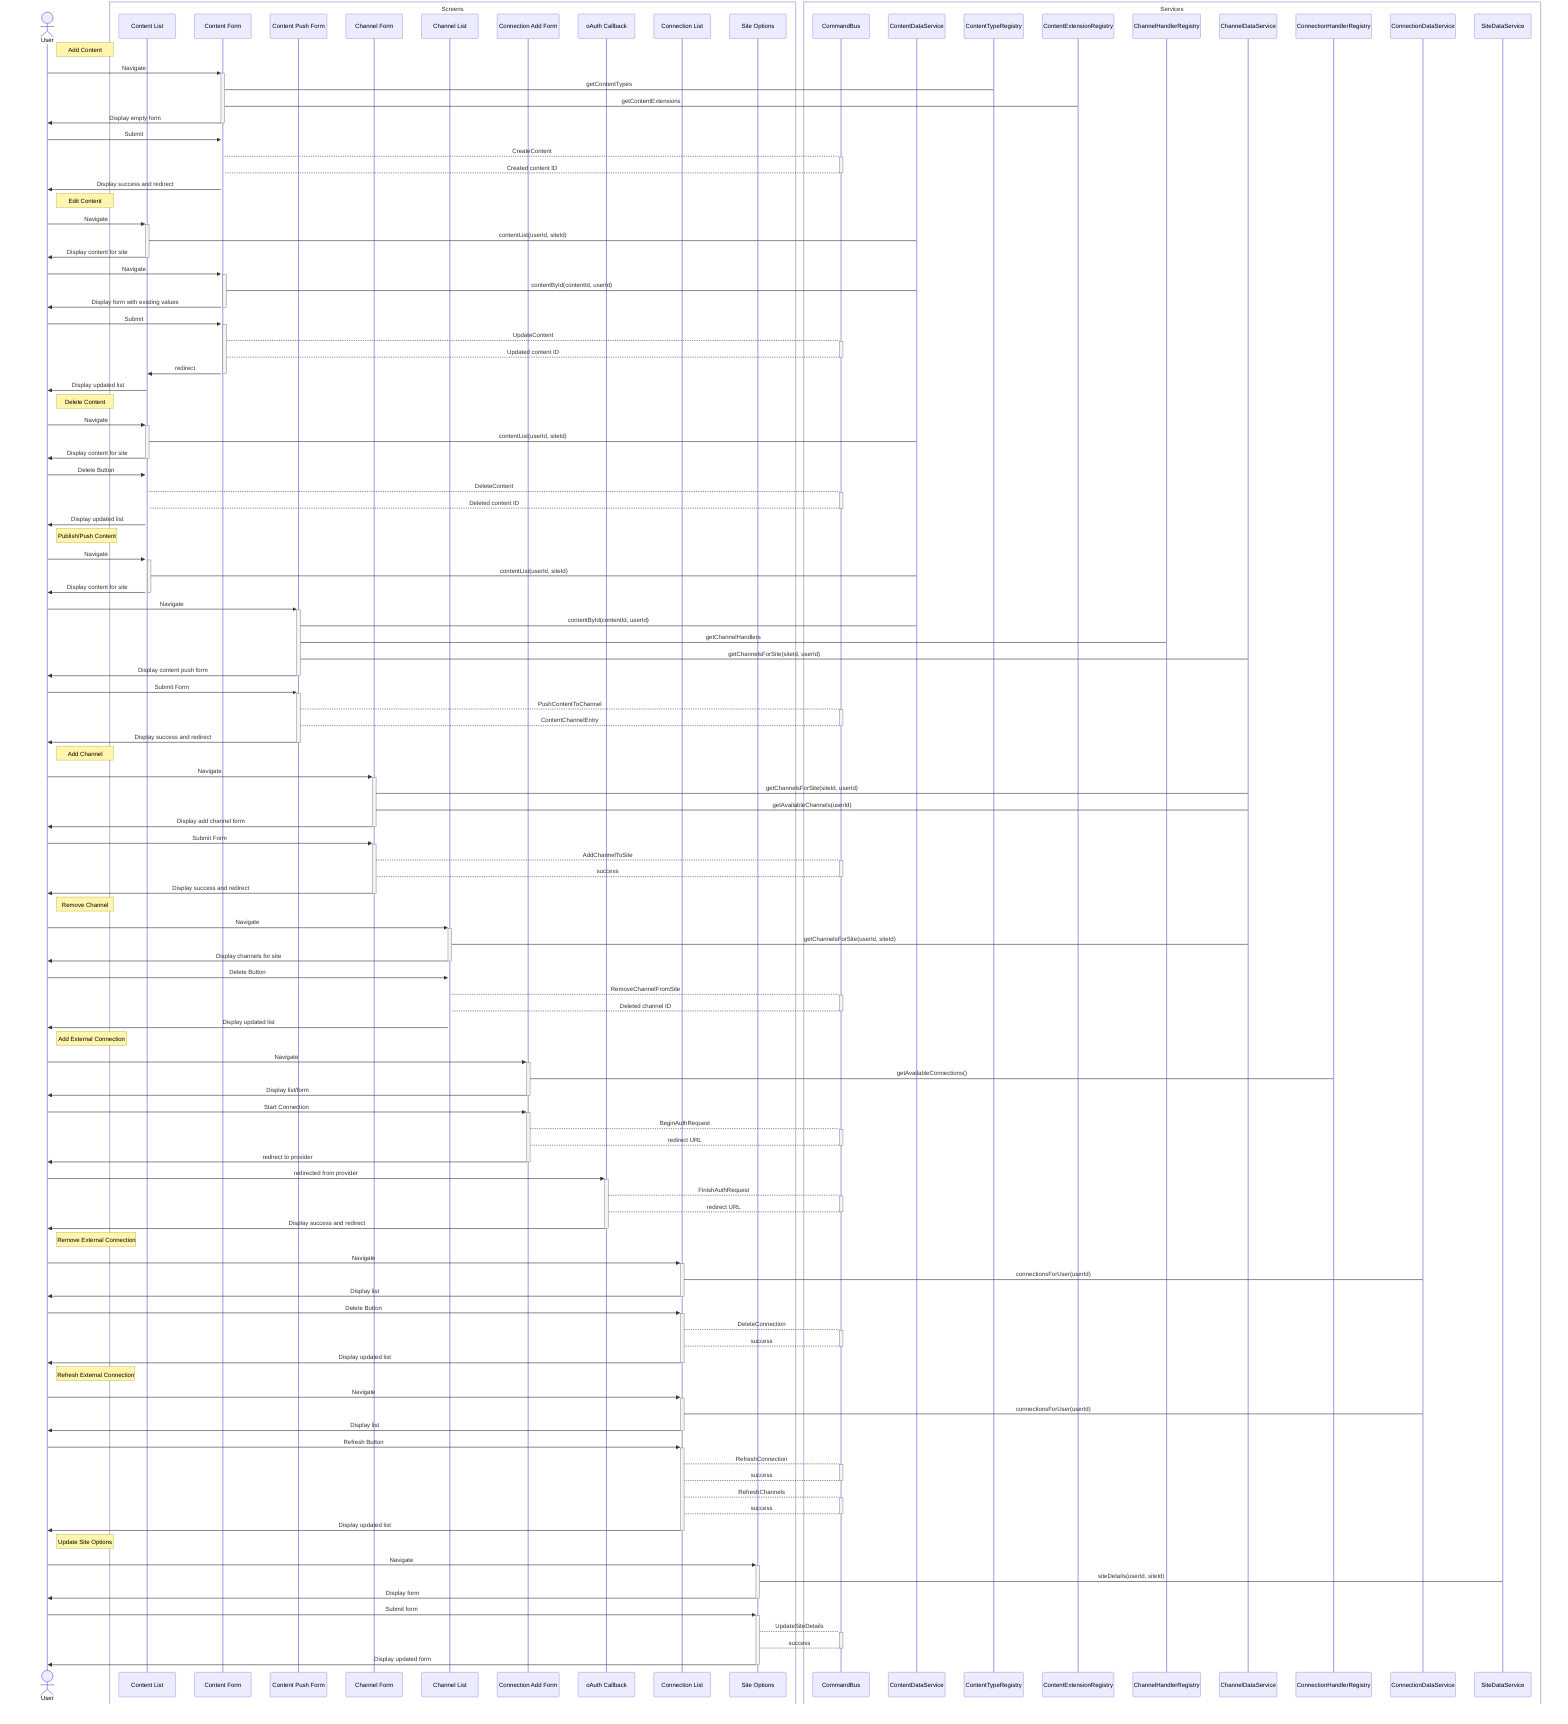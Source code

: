sequenceDiagram
	actor User
	box Screens
		participant contentList as Content List
		participant contentForm as Content Form
		participant contentPush as Content Push Form
		participant channelForm as Channel Form
		participant channelList as Channel List
		participant addConnection as Connection Add Form
		participant oauthCallback as oAuth Callback
		participant connectionList as Connection List
		participant siteOptions as Site Options
	end
	box Services
		participant CommandBus
		participant ContentDataService
		participant ContentTypeRegistry
		participant ContentExtensionRegistry
		participant ChannelHandlerRegistry
		participant ChannelDataService
		participant ConnectionHandlerRegistry
		participant ConnectionDataService
		participant SiteDataService
	end

	Note right of User: Add Content
	User->>+contentForm: Navigate
	contentForm->ContentTypeRegistry: getContentTypes
	contentForm->ContentExtensionRegistry: getContentExtensions
	contentForm->>-User: Display empty form
	User->>+contentForm: Submit
	contentForm-->+CommandBus: CreateContent
	CommandBus-->-contentForm: Created content ID
	contentForm->>User: Display success and redirect

	Note right of User: Edit Content
	User->>+contentList: Navigate
	contentList->ContentDataService: contentList(userId, siteId)
	contentList->>-User: Display content for site
	User->>+contentForm: Navigate
	contentForm->ContentDataService: contentById(contentId, userId)
	contentForm->>-User: Display form with existing values
	User->>+contentForm: Submit
	contentForm-->+CommandBus: UpdateContent
	CommandBus-->-contentForm: Updated content ID
	contentForm->>-contentList: redirect
	contentList->>User: Display updated list

	Note right of User: Delete Content
	User->>+contentList: Navigate
	contentList->ContentDataService: contentList(userId, siteId)
	contentList->>-User: Display content for site
	User->>+contentList: Delete Button
	contentList-->+CommandBus: DeleteContent
	CommandBus-->-contentList: Deleted content ID
	contentList->>User: Display updated list

	Note right of User: Publish/Push Content
	User->>+contentList: Navigate
	contentList->ContentDataService: contentList(userId, siteId)
	contentList->>-User: Display content for site
	User->>+contentPush: Navigate
	contentPush->ContentDataService: contentById(contentId, userId)
	contentPush->ChannelHandlerRegistry: getChannelHandlers
	contentPush->ChannelDataService: getChannelsForSite(siteId, userId)
	contentPush->>-User: Display content push form
	User->>+contentPush: Submit Form
	contentPush-->+CommandBus: PushContentToChannel
	CommandBus-->-contentPush: ContentChannelEntry
	contentPush->>-User: Display success and redirect

	Note right of User: Add Channel
	User->>+channelForm: Navigate
	channelForm->ChannelDataService: getChannelsForSite(siteId, userId)
	channelForm->ChannelDataService: getAvailableChannels(userId)
	channelForm->>-User: Display add channel form
	User->>+channelForm: Submit Form
	channelForm-->+CommandBus: AddChannelToSite
	CommandBus-->-channelForm: success
	channelForm->>-User: Display success and redirect
	
	Note right of User: Remove Channel
	User->>+channelList: Navigate
	channelList->ChannelDataService: getChannelsForSite(userId, siteId)
	channelList->>-User: Display channels for site
	User->>+channelList: Delete Button
	channelList-->+CommandBus: RemoveChannelFromSite
	CommandBus-->-channelList: Deleted channel ID
	channelList->>User: Display updated list

	Note right of User: Add External Connection
	User->>+addConnection: Navigate
	addConnection->ConnectionHandlerRegistry: getAvailableConnections()
	addConnection->>-User: Display list/form
	User->>+addConnection: Start Connection
	addConnection-->+CommandBus: BeginAuthRequest
	CommandBus-->-addConnection: redirect URL
	addConnection->>-User: redirect to provider
	User->>+oauthCallback: redirected from provider
	oauthCallback-->+CommandBus: FinishAuthRequest
	CommandBus-->-oauthCallback: redirect URL
	oauthCallback->>-User: Display success and redirect

	Note right of User: Remove External Connection
	User->>+connectionList: Navigate
	connectionList->ConnectionDataService: connectionsForUser(userId)
	connectionList->>-User: Display list
	User->>+connectionList: Delete Button
	connectionList-->+CommandBus: DeleteConnection
	CommandBus-->-connectionList: success
	connectionList->>-User: Display updated list

	Note right of User: Refresh External Connection
	User->>+connectionList: Navigate
	connectionList->ConnectionDataService: connectionsForUser(userId)
	connectionList->>-User: Display list
	User->>+connectionList: Refresh Button
	connectionList-->+CommandBus: RefreshConnection
	CommandBus-->-connectionList: success
	connectionList-->+CommandBus: RefreshChannels
	CommandBus-->-connectionList: success
	connectionList->>-User: Display updated list

	Note right of User: Update Site Options
	User->>+siteOptions: Navigate
	siteOptions->SiteDataService: siteDetails(userId, siteId)
	siteOptions->>-User: Display form
	User->>+siteOptions: Submit form
	siteOptions-->+CommandBus: UpdateSiteDetails
	CommandBus-->-siteOptions: success
	siteOptions->>-User: Display updated form